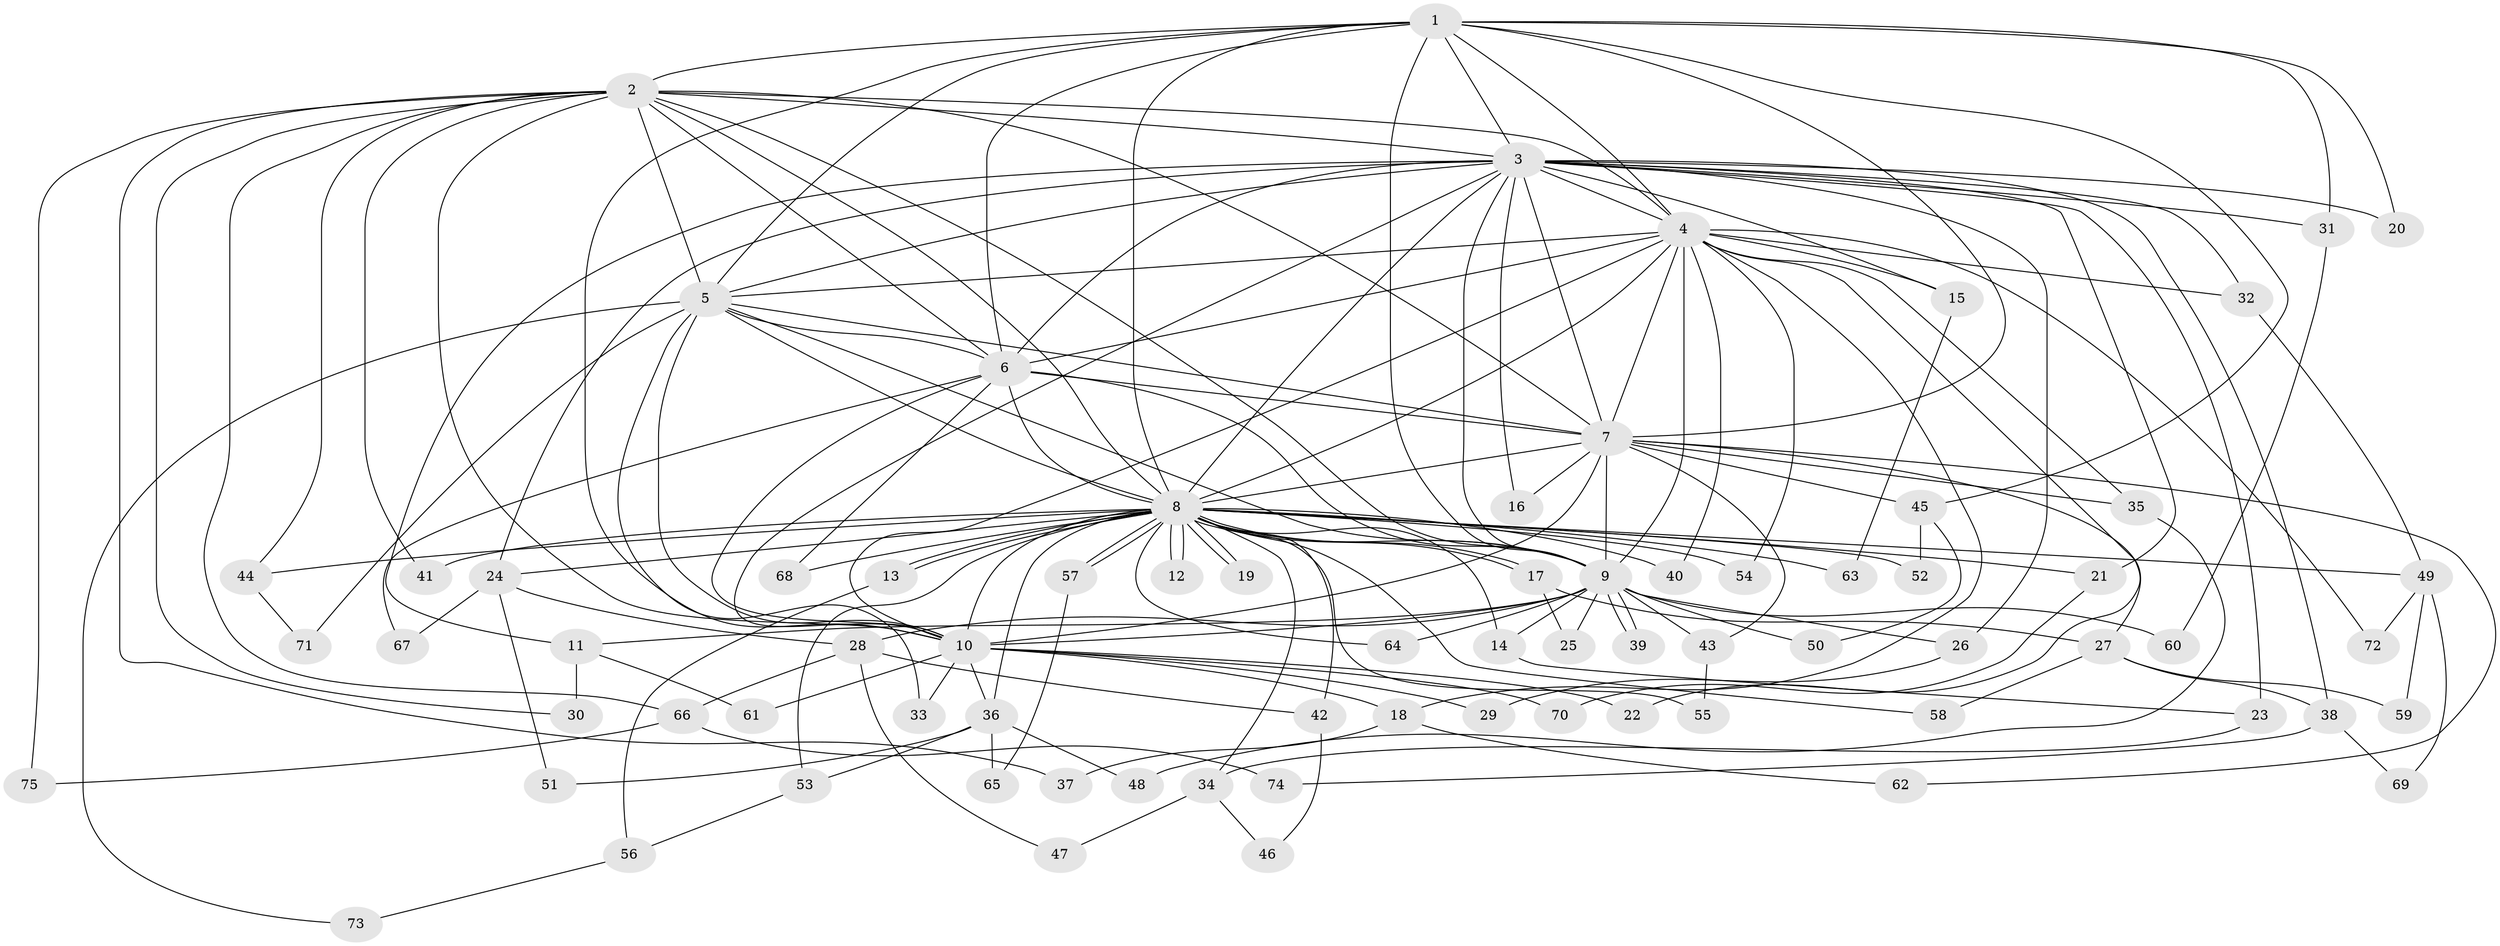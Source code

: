 // Generated by graph-tools (version 1.1) at 2025/14/03/09/25 04:14:12]
// undirected, 75 vertices, 175 edges
graph export_dot {
graph [start="1"]
  node [color=gray90,style=filled];
  1;
  2;
  3;
  4;
  5;
  6;
  7;
  8;
  9;
  10;
  11;
  12;
  13;
  14;
  15;
  16;
  17;
  18;
  19;
  20;
  21;
  22;
  23;
  24;
  25;
  26;
  27;
  28;
  29;
  30;
  31;
  32;
  33;
  34;
  35;
  36;
  37;
  38;
  39;
  40;
  41;
  42;
  43;
  44;
  45;
  46;
  47;
  48;
  49;
  50;
  51;
  52;
  53;
  54;
  55;
  56;
  57;
  58;
  59;
  60;
  61;
  62;
  63;
  64;
  65;
  66;
  67;
  68;
  69;
  70;
  71;
  72;
  73;
  74;
  75;
  1 -- 2;
  1 -- 3;
  1 -- 4;
  1 -- 5;
  1 -- 6;
  1 -- 7;
  1 -- 8;
  1 -- 9;
  1 -- 10;
  1 -- 20;
  1 -- 31;
  1 -- 45;
  2 -- 3;
  2 -- 4;
  2 -- 5;
  2 -- 6;
  2 -- 7;
  2 -- 8;
  2 -- 9;
  2 -- 10;
  2 -- 30;
  2 -- 37;
  2 -- 41;
  2 -- 44;
  2 -- 66;
  2 -- 75;
  3 -- 4;
  3 -- 5;
  3 -- 6;
  3 -- 7;
  3 -- 8;
  3 -- 9;
  3 -- 10;
  3 -- 11;
  3 -- 15;
  3 -- 16;
  3 -- 20;
  3 -- 21;
  3 -- 23;
  3 -- 24;
  3 -- 26;
  3 -- 31;
  3 -- 32;
  3 -- 38;
  4 -- 5;
  4 -- 6;
  4 -- 7;
  4 -- 8;
  4 -- 9;
  4 -- 10;
  4 -- 15;
  4 -- 18;
  4 -- 22;
  4 -- 32;
  4 -- 35;
  4 -- 40;
  4 -- 54;
  4 -- 72;
  5 -- 6;
  5 -- 7;
  5 -- 8;
  5 -- 9;
  5 -- 10;
  5 -- 33;
  5 -- 71;
  5 -- 73;
  6 -- 7;
  6 -- 8;
  6 -- 9;
  6 -- 10;
  6 -- 67;
  6 -- 68;
  7 -- 8;
  7 -- 9;
  7 -- 10;
  7 -- 16;
  7 -- 27;
  7 -- 35;
  7 -- 43;
  7 -- 45;
  7 -- 62;
  8 -- 9;
  8 -- 10;
  8 -- 12;
  8 -- 12;
  8 -- 13;
  8 -- 13;
  8 -- 14;
  8 -- 17;
  8 -- 17;
  8 -- 19;
  8 -- 19;
  8 -- 21;
  8 -- 24;
  8 -- 34;
  8 -- 36;
  8 -- 40;
  8 -- 41;
  8 -- 42;
  8 -- 44;
  8 -- 49;
  8 -- 52;
  8 -- 53;
  8 -- 54;
  8 -- 55;
  8 -- 57;
  8 -- 57;
  8 -- 58;
  8 -- 63;
  8 -- 64;
  8 -- 68;
  9 -- 10;
  9 -- 11;
  9 -- 14;
  9 -- 25;
  9 -- 26;
  9 -- 28;
  9 -- 39;
  9 -- 39;
  9 -- 43;
  9 -- 50;
  9 -- 60;
  9 -- 64;
  10 -- 18;
  10 -- 22;
  10 -- 29;
  10 -- 33;
  10 -- 36;
  10 -- 61;
  10 -- 70;
  11 -- 30;
  11 -- 61;
  13 -- 56;
  14 -- 23;
  15 -- 63;
  17 -- 25;
  17 -- 27;
  18 -- 37;
  18 -- 62;
  21 -- 70;
  23 -- 34;
  24 -- 28;
  24 -- 51;
  24 -- 67;
  26 -- 29;
  27 -- 38;
  27 -- 58;
  27 -- 59;
  28 -- 42;
  28 -- 47;
  28 -- 66;
  31 -- 60;
  32 -- 49;
  34 -- 46;
  34 -- 47;
  35 -- 48;
  36 -- 48;
  36 -- 51;
  36 -- 53;
  36 -- 65;
  38 -- 69;
  38 -- 74;
  42 -- 46;
  43 -- 55;
  44 -- 71;
  45 -- 50;
  45 -- 52;
  49 -- 59;
  49 -- 69;
  49 -- 72;
  53 -- 56;
  56 -- 73;
  57 -- 65;
  66 -- 74;
  66 -- 75;
}

